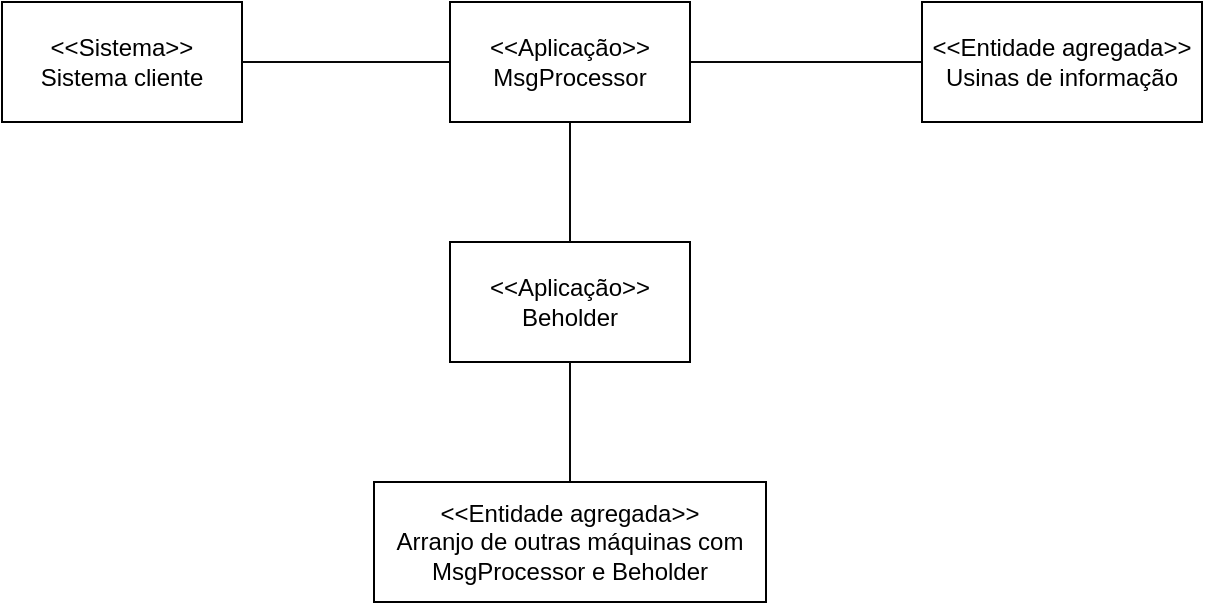 <mxfile version="21.3.2">
  <diagram name="Página-1" id="JQGcRI9lrnz_NYCIfcnt">
    <mxGraphModel dx="772" dy="494" grid="1" gridSize="10" guides="1" tooltips="1" connect="1" arrows="1" fold="1" page="1" pageScale="1" pageWidth="827" pageHeight="1169" background="#ffffff" math="0" shadow="0">
      <root>
        <mxCell id="0" />
        <mxCell id="1" parent="0" />
        <mxCell id="f3evQY8TpWbgRilSzCnZ-1" value="&amp;lt;&amp;lt;Aplicação&amp;gt;&amp;gt;&lt;br&gt;Beholder" style="rounded=0;whiteSpace=wrap;html=1;" vertex="1" parent="1">
          <mxGeometry x="354" y="230" width="120" height="60" as="geometry" />
        </mxCell>
        <mxCell id="f3evQY8TpWbgRilSzCnZ-2" value="&amp;lt;&amp;lt;Sistema&amp;gt;&amp;gt;&lt;br&gt;Sistema cliente" style="rounded=0;whiteSpace=wrap;html=1;" vertex="1" parent="1">
          <mxGeometry x="130" y="110" width="120" height="60" as="geometry" />
        </mxCell>
        <mxCell id="f3evQY8TpWbgRilSzCnZ-5" style="edgeStyle=orthogonalEdgeStyle;rounded=0;orthogonalLoop=1;jettySize=auto;html=1;entryX=1;entryY=0.5;entryDx=0;entryDy=0;endArrow=none;endFill=0;strokeColor=#080808;" edge="1" parent="1" source="f3evQY8TpWbgRilSzCnZ-3" target="f3evQY8TpWbgRilSzCnZ-2">
          <mxGeometry relative="1" as="geometry" />
        </mxCell>
        <mxCell id="f3evQY8TpWbgRilSzCnZ-6" style="edgeStyle=orthogonalEdgeStyle;rounded=0;orthogonalLoop=1;jettySize=auto;html=1;entryX=0;entryY=0.5;entryDx=0;entryDy=0;endArrow=none;endFill=0;strokeColor=#080808;" edge="1" parent="1" source="f3evQY8TpWbgRilSzCnZ-3" target="f3evQY8TpWbgRilSzCnZ-4">
          <mxGeometry relative="1" as="geometry" />
        </mxCell>
        <mxCell id="f3evQY8TpWbgRilSzCnZ-7" style="edgeStyle=orthogonalEdgeStyle;rounded=0;orthogonalLoop=1;jettySize=auto;html=1;entryX=0.5;entryY=0;entryDx=0;entryDy=0;endArrow=none;endFill=0;strokeColor=#080808;" edge="1" parent="1" source="f3evQY8TpWbgRilSzCnZ-3" target="f3evQY8TpWbgRilSzCnZ-1">
          <mxGeometry relative="1" as="geometry" />
        </mxCell>
        <mxCell id="f3evQY8TpWbgRilSzCnZ-3" value="&amp;lt;&amp;lt;Aplicação&amp;gt;&amp;gt;&lt;br&gt;MsgProcessor" style="rounded=0;whiteSpace=wrap;html=1;" vertex="1" parent="1">
          <mxGeometry x="354" y="110" width="120" height="60" as="geometry" />
        </mxCell>
        <mxCell id="f3evQY8TpWbgRilSzCnZ-4" value="&amp;lt;&amp;lt;Entidade agregada&amp;gt;&amp;gt;&lt;br&gt;Usinas de informação" style="rounded=0;whiteSpace=wrap;html=1;" vertex="1" parent="1">
          <mxGeometry x="590" y="110" width="140" height="60" as="geometry" />
        </mxCell>
        <mxCell id="f3evQY8TpWbgRilSzCnZ-9" style="edgeStyle=orthogonalEdgeStyle;rounded=0;orthogonalLoop=1;jettySize=auto;html=1;entryX=0.5;entryY=1;entryDx=0;entryDy=0;endArrow=none;endFill=0;strokeColor=#080808;" edge="1" parent="1" source="f3evQY8TpWbgRilSzCnZ-8" target="f3evQY8TpWbgRilSzCnZ-1">
          <mxGeometry relative="1" as="geometry" />
        </mxCell>
        <mxCell id="f3evQY8TpWbgRilSzCnZ-8" value="&amp;lt;&amp;lt;Entidade agregada&amp;gt;&amp;gt;&lt;br&gt;Arranjo de outras máquinas com MsgProcessor e Beholder" style="rounded=0;whiteSpace=wrap;html=1;" vertex="1" parent="1">
          <mxGeometry x="316" y="350" width="196" height="60" as="geometry" />
        </mxCell>
      </root>
    </mxGraphModel>
  </diagram>
</mxfile>
